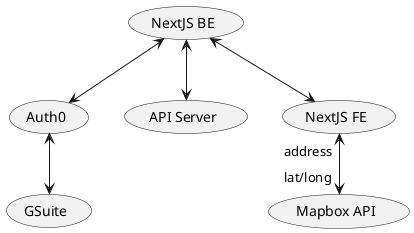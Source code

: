 @startuml

(NextJS BE) <--> (Auth0)
(Auth0) <--> (GSuite)
(NextJS BE) <--> (API Server)
(NextJS BE) <--> (NextJS FE)

(NextJS FE) "address" <--> "lat/long" (Mapbox API)

@enduml